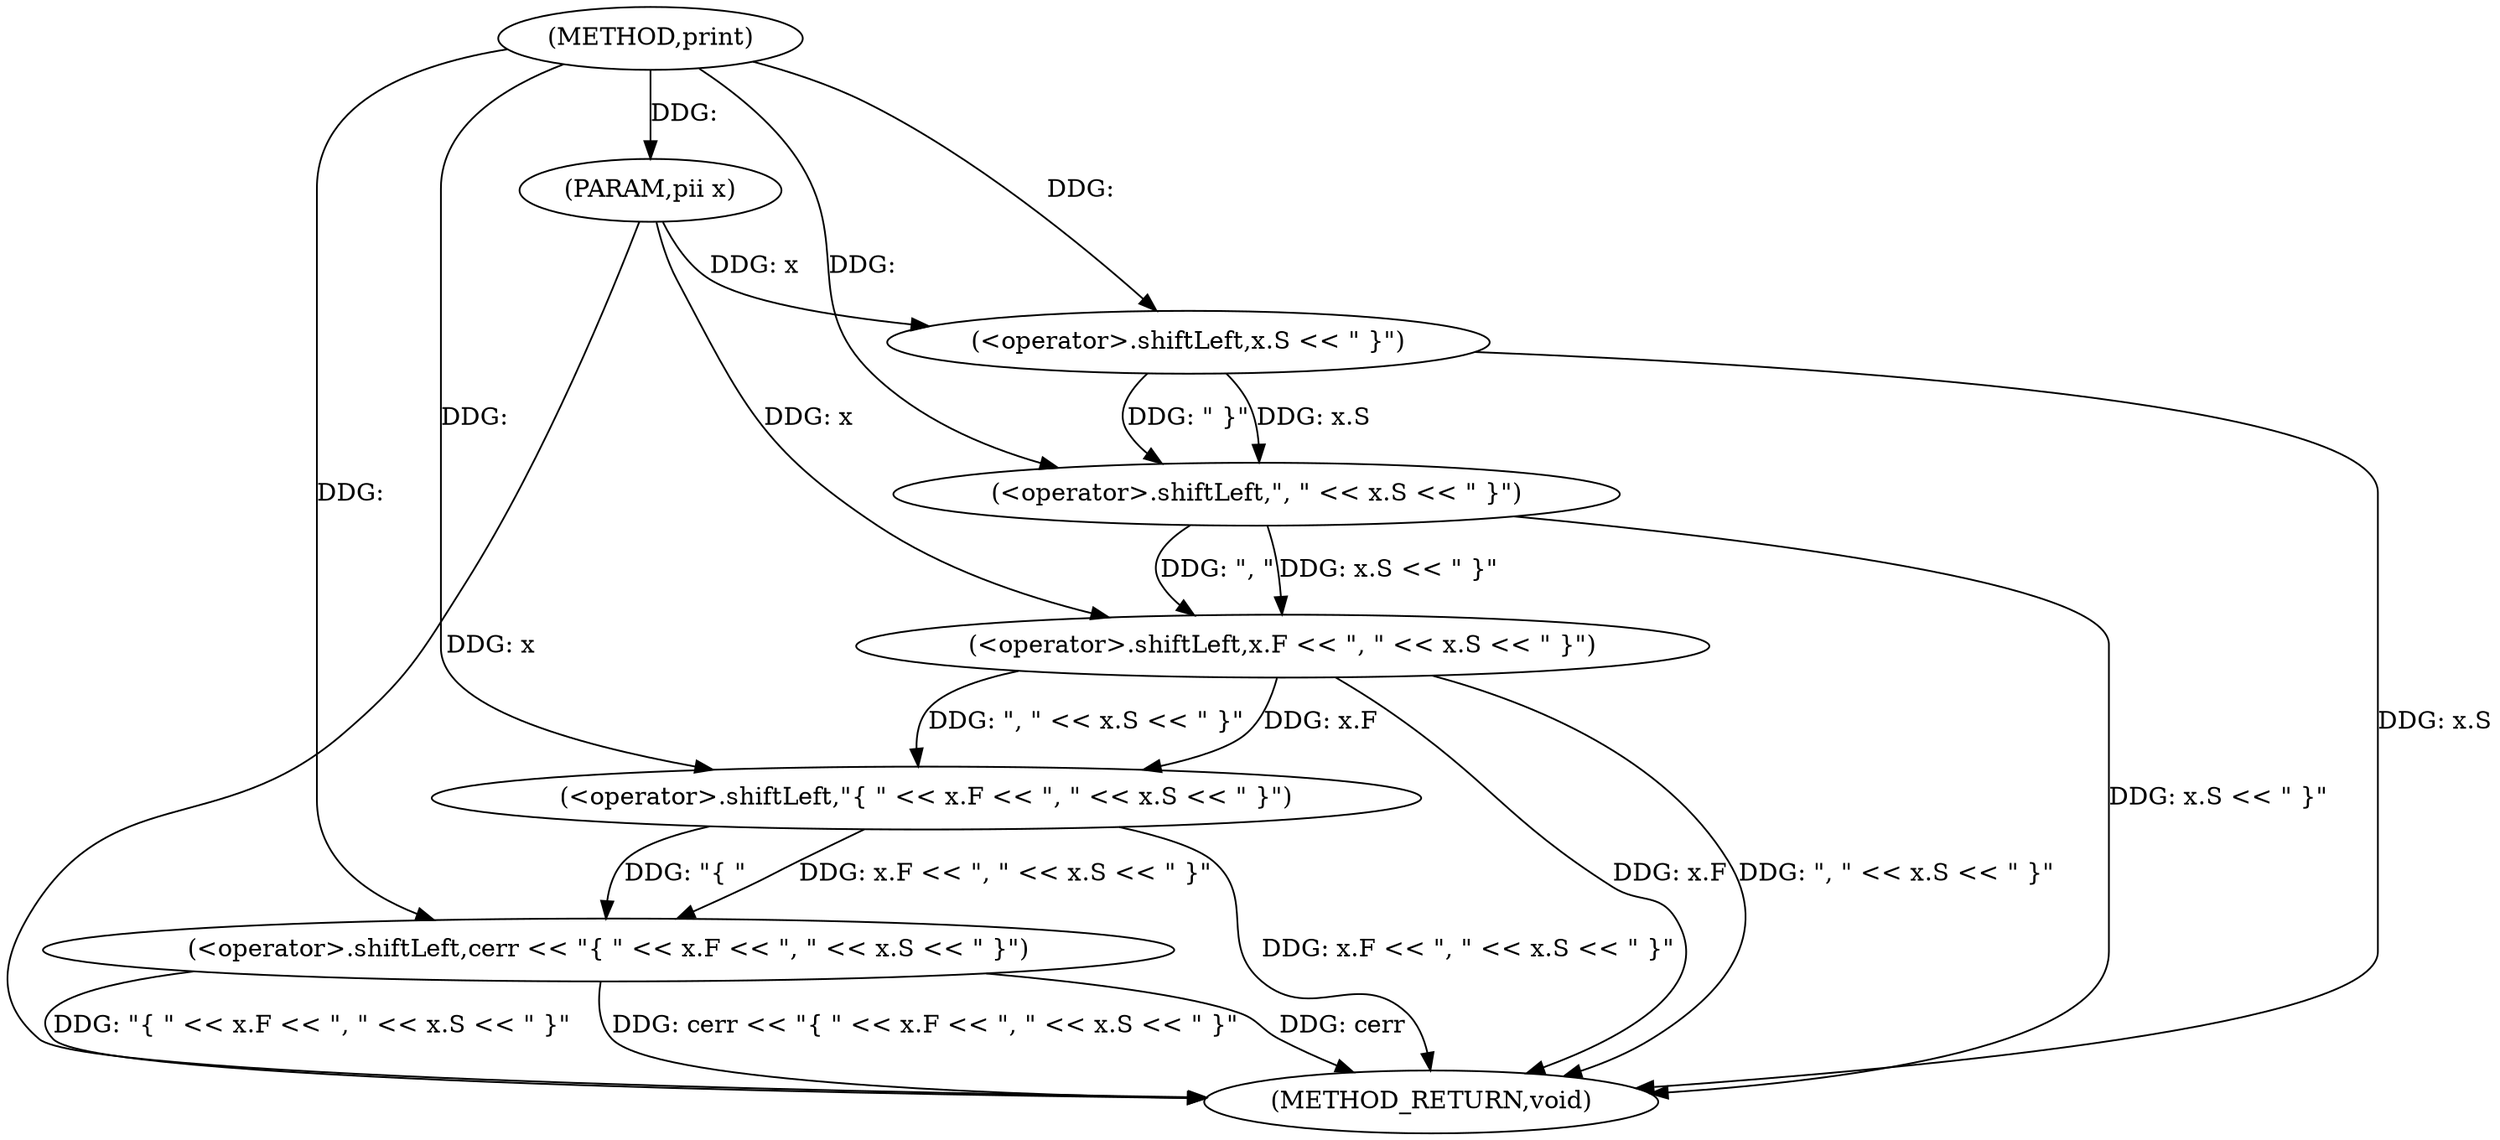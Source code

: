digraph "print" {  
"1000151" [label = "(METHOD,print)" ]
"1000169" [label = "(METHOD_RETURN,void)" ]
"1000152" [label = "(PARAM,pii x)" ]
"1000154" [label = "(<operator>.shiftLeft,cerr << \"{ \" << x.F << \", \" << x.S << \" }\")" ]
"1000156" [label = "(<operator>.shiftLeft,\"{ \" << x.F << \", \" << x.S << \" }\")" ]
"1000158" [label = "(<operator>.shiftLeft,x.F << \", \" << x.S << \" }\")" ]
"1000162" [label = "(<operator>.shiftLeft,\", \" << x.S << \" }\")" ]
"1000164" [label = "(<operator>.shiftLeft,x.S << \" }\")" ]
  "1000152" -> "1000169"  [ label = "DDG: x"] 
  "1000158" -> "1000169"  [ label = "DDG: x.F"] 
  "1000164" -> "1000169"  [ label = "DDG: x.S"] 
  "1000162" -> "1000169"  [ label = "DDG: x.S << \" }\""] 
  "1000158" -> "1000169"  [ label = "DDG: \", \" << x.S << \" }\""] 
  "1000156" -> "1000169"  [ label = "DDG: x.F << \", \" << x.S << \" }\""] 
  "1000154" -> "1000169"  [ label = "DDG: \"{ \" << x.F << \", \" << x.S << \" }\""] 
  "1000154" -> "1000169"  [ label = "DDG: cerr << \"{ \" << x.F << \", \" << x.S << \" }\""] 
  "1000154" -> "1000169"  [ label = "DDG: cerr"] 
  "1000151" -> "1000152"  [ label = "DDG: "] 
  "1000151" -> "1000154"  [ label = "DDG: "] 
  "1000156" -> "1000154"  [ label = "DDG: \"{ \""] 
  "1000156" -> "1000154"  [ label = "DDG: x.F << \", \" << x.S << \" }\""] 
  "1000151" -> "1000156"  [ label = "DDG: "] 
  "1000158" -> "1000156"  [ label = "DDG: \", \" << x.S << \" }\""] 
  "1000158" -> "1000156"  [ label = "DDG: x.F"] 
  "1000152" -> "1000158"  [ label = "DDG: x"] 
  "1000162" -> "1000158"  [ label = "DDG: \", \""] 
  "1000162" -> "1000158"  [ label = "DDG: x.S << \" }\""] 
  "1000151" -> "1000162"  [ label = "DDG: "] 
  "1000164" -> "1000162"  [ label = "DDG: \" }\""] 
  "1000164" -> "1000162"  [ label = "DDG: x.S"] 
  "1000152" -> "1000164"  [ label = "DDG: x"] 
  "1000151" -> "1000164"  [ label = "DDG: "] 
}

